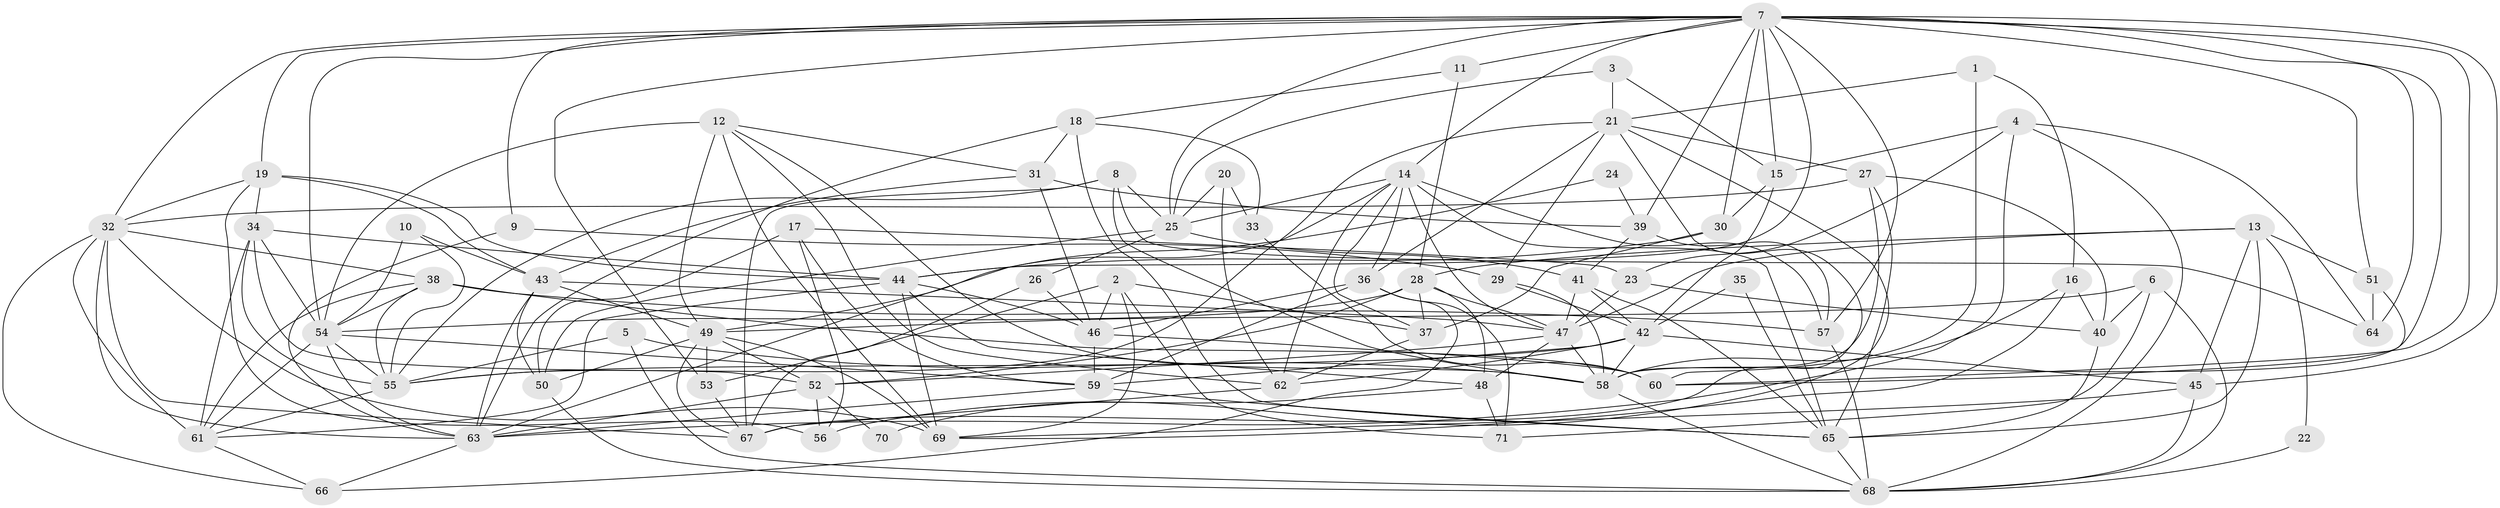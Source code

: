 // original degree distribution, {3: 0.23943661971830985, 5: 0.14084507042253522, 2: 0.13380281690140844, 4: 0.33098591549295775, 6: 0.11971830985915492, 9: 0.007042253521126761, 8: 0.007042253521126761, 7: 0.02112676056338028}
// Generated by graph-tools (version 1.1) at 2025/26/03/09/25 03:26:13]
// undirected, 71 vertices, 203 edges
graph export_dot {
graph [start="1"]
  node [color=gray90,style=filled];
  1;
  2;
  3;
  4;
  5;
  6;
  7;
  8;
  9;
  10;
  11;
  12;
  13;
  14;
  15;
  16;
  17;
  18;
  19;
  20;
  21;
  22;
  23;
  24;
  25;
  26;
  27;
  28;
  29;
  30;
  31;
  32;
  33;
  34;
  35;
  36;
  37;
  38;
  39;
  40;
  41;
  42;
  43;
  44;
  45;
  46;
  47;
  48;
  49;
  50;
  51;
  52;
  53;
  54;
  55;
  56;
  57;
  58;
  59;
  60;
  61;
  62;
  63;
  64;
  65;
  66;
  67;
  68;
  69;
  70;
  71;
  1 -- 16 [weight=1.0];
  1 -- 21 [weight=1.0];
  1 -- 60 [weight=1.0];
  2 -- 37 [weight=1.0];
  2 -- 46 [weight=1.0];
  2 -- 53 [weight=1.0];
  2 -- 69 [weight=1.0];
  2 -- 71 [weight=1.0];
  3 -- 15 [weight=1.0];
  3 -- 21 [weight=1.0];
  3 -- 25 [weight=1.0];
  4 -- 15 [weight=1.0];
  4 -- 23 [weight=1.0];
  4 -- 63 [weight=1.0];
  4 -- 64 [weight=1.0];
  4 -- 68 [weight=1.0];
  5 -- 55 [weight=1.0];
  5 -- 58 [weight=1.0];
  5 -- 68 [weight=1.0];
  6 -- 40 [weight=1.0];
  6 -- 49 [weight=1.0];
  6 -- 68 [weight=1.0];
  6 -- 71 [weight=1.0];
  7 -- 9 [weight=1.0];
  7 -- 11 [weight=1.0];
  7 -- 14 [weight=1.0];
  7 -- 15 [weight=1.0];
  7 -- 19 [weight=1.0];
  7 -- 25 [weight=1.0];
  7 -- 30 [weight=1.0];
  7 -- 32 [weight=1.0];
  7 -- 39 [weight=1.0];
  7 -- 44 [weight=1.0];
  7 -- 45 [weight=1.0];
  7 -- 51 [weight=1.0];
  7 -- 53 [weight=1.0];
  7 -- 54 [weight=1.0];
  7 -- 57 [weight=2.0];
  7 -- 58 [weight=1.0];
  7 -- 60 [weight=2.0];
  7 -- 64 [weight=1.0];
  8 -- 25 [weight=1.0];
  8 -- 55 [weight=1.0];
  8 -- 58 [weight=1.0];
  8 -- 64 [weight=1.0];
  8 -- 67 [weight=1.0];
  9 -- 29 [weight=1.0];
  9 -- 63 [weight=1.0];
  10 -- 43 [weight=1.0];
  10 -- 54 [weight=1.0];
  10 -- 55 [weight=1.0];
  11 -- 18 [weight=1.0];
  11 -- 28 [weight=1.0];
  12 -- 31 [weight=1.0];
  12 -- 49 [weight=2.0];
  12 -- 54 [weight=1.0];
  12 -- 58 [weight=1.0];
  12 -- 62 [weight=1.0];
  12 -- 69 [weight=1.0];
  13 -- 22 [weight=1.0];
  13 -- 28 [weight=1.0];
  13 -- 45 [weight=1.0];
  13 -- 47 [weight=1.0];
  13 -- 51 [weight=1.0];
  13 -- 65 [weight=1.0];
  14 -- 25 [weight=1.0];
  14 -- 36 [weight=1.0];
  14 -- 37 [weight=1.0];
  14 -- 47 [weight=1.0];
  14 -- 57 [weight=1.0];
  14 -- 62 [weight=1.0];
  14 -- 63 [weight=1.0];
  14 -- 65 [weight=1.0];
  15 -- 30 [weight=1.0];
  15 -- 42 [weight=1.0];
  16 -- 40 [weight=1.0];
  16 -- 58 [weight=1.0];
  16 -- 69 [weight=1.0];
  17 -- 23 [weight=1.0];
  17 -- 50 [weight=1.0];
  17 -- 56 [weight=1.0];
  17 -- 59 [weight=1.0];
  18 -- 31 [weight=1.0];
  18 -- 33 [weight=1.0];
  18 -- 63 [weight=1.0];
  18 -- 65 [weight=1.0];
  19 -- 32 [weight=1.0];
  19 -- 34 [weight=1.0];
  19 -- 43 [weight=1.0];
  19 -- 44 [weight=1.0];
  19 -- 56 [weight=1.0];
  20 -- 25 [weight=2.0];
  20 -- 33 [weight=1.0];
  20 -- 62 [weight=1.0];
  21 -- 27 [weight=2.0];
  21 -- 29 [weight=1.0];
  21 -- 36 [weight=1.0];
  21 -- 55 [weight=1.0];
  21 -- 56 [weight=1.0];
  21 -- 67 [weight=1.0];
  22 -- 68 [weight=1.0];
  23 -- 40 [weight=1.0];
  23 -- 47 [weight=1.0];
  24 -- 39 [weight=1.0];
  24 -- 49 [weight=1.0];
  25 -- 26 [weight=1.0];
  25 -- 41 [weight=1.0];
  25 -- 50 [weight=1.0];
  26 -- 46 [weight=1.0];
  26 -- 67 [weight=1.0];
  27 -- 32 [weight=1.0];
  27 -- 40 [weight=1.0];
  27 -- 58 [weight=1.0];
  27 -- 65 [weight=1.0];
  28 -- 37 [weight=1.0];
  28 -- 47 [weight=1.0];
  28 -- 48 [weight=1.0];
  28 -- 52 [weight=1.0];
  28 -- 54 [weight=1.0];
  29 -- 42 [weight=1.0];
  29 -- 58 [weight=1.0];
  30 -- 37 [weight=1.0];
  30 -- 44 [weight=1.0];
  31 -- 39 [weight=1.0];
  31 -- 43 [weight=1.0];
  31 -- 46 [weight=1.0];
  32 -- 38 [weight=1.0];
  32 -- 61 [weight=1.0];
  32 -- 63 [weight=1.0];
  32 -- 66 [weight=1.0];
  32 -- 67 [weight=1.0];
  32 -- 69 [weight=1.0];
  33 -- 60 [weight=1.0];
  34 -- 44 [weight=1.0];
  34 -- 52 [weight=2.0];
  34 -- 54 [weight=1.0];
  34 -- 55 [weight=1.0];
  34 -- 61 [weight=1.0];
  35 -- 42 [weight=1.0];
  35 -- 65 [weight=1.0];
  36 -- 46 [weight=1.0];
  36 -- 59 [weight=1.0];
  36 -- 66 [weight=1.0];
  36 -- 71 [weight=1.0];
  37 -- 62 [weight=1.0];
  38 -- 54 [weight=1.0];
  38 -- 55 [weight=1.0];
  38 -- 57 [weight=1.0];
  38 -- 60 [weight=1.0];
  38 -- 61 [weight=1.0];
  39 -- 41 [weight=1.0];
  39 -- 57 [weight=1.0];
  40 -- 65 [weight=1.0];
  41 -- 42 [weight=1.0];
  41 -- 47 [weight=1.0];
  41 -- 65 [weight=1.0];
  42 -- 45 [weight=1.0];
  42 -- 55 [weight=1.0];
  42 -- 58 [weight=1.0];
  42 -- 59 [weight=1.0];
  42 -- 62 [weight=1.0];
  43 -- 47 [weight=1.0];
  43 -- 49 [weight=1.0];
  43 -- 50 [weight=1.0];
  43 -- 63 [weight=1.0];
  44 -- 46 [weight=1.0];
  44 -- 48 [weight=1.0];
  44 -- 61 [weight=1.0];
  44 -- 69 [weight=1.0];
  45 -- 68 [weight=1.0];
  45 -- 69 [weight=1.0];
  46 -- 59 [weight=2.0];
  46 -- 60 [weight=1.0];
  47 -- 48 [weight=1.0];
  47 -- 52 [weight=1.0];
  47 -- 58 [weight=1.0];
  48 -- 70 [weight=1.0];
  48 -- 71 [weight=1.0];
  49 -- 50 [weight=1.0];
  49 -- 52 [weight=1.0];
  49 -- 53 [weight=1.0];
  49 -- 67 [weight=1.0];
  49 -- 69 [weight=1.0];
  50 -- 68 [weight=1.0];
  51 -- 60 [weight=1.0];
  51 -- 64 [weight=2.0];
  52 -- 56 [weight=1.0];
  52 -- 63 [weight=1.0];
  52 -- 70 [weight=1.0];
  53 -- 67 [weight=1.0];
  54 -- 55 [weight=1.0];
  54 -- 59 [weight=1.0];
  54 -- 61 [weight=1.0];
  54 -- 63 [weight=1.0];
  55 -- 61 [weight=1.0];
  57 -- 68 [weight=1.0];
  58 -- 68 [weight=1.0];
  59 -- 63 [weight=1.0];
  59 -- 65 [weight=1.0];
  61 -- 66 [weight=1.0];
  62 -- 67 [weight=1.0];
  63 -- 66 [weight=1.0];
  65 -- 68 [weight=1.0];
}
